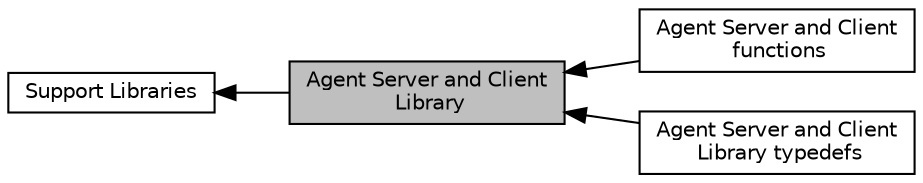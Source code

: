 digraph "Agent Server and Client Library"
{
  edge [fontname="Helvetica",fontsize="10",labelfontname="Helvetica",labelfontsize="10"];
  node [fontname="Helvetica",fontsize="10",shape=record];
  rankdir=LR;
  Node1 [label="Support Libraries",height=0.2,width=0.4,color="black", fillcolor="white", style="filled",URL="$group__support.html"];
  Node2 [label="Agent Server and Client\l functions",height=0.2,width=0.4,color="black", fillcolor="white", style="filled",URL="$group__agentclass__functions.html"];
  Node3 [label="Agent Server and Client\l Library typedefs",height=0.2,width=0.4,color="black", fillcolor="white", style="filled",URL="$group__agentclass__typedefs.html"];
  Node0 [label="Agent Server and Client\l Library",height=0.2,width=0.4,color="black", fillcolor="grey75", style="filled", fontcolor="black"];
  Node1->Node0 [shape=plaintext, dir="back", style="solid"];
  Node0->Node2 [shape=plaintext, dir="back", style="solid"];
  Node0->Node3 [shape=plaintext, dir="back", style="solid"];
}

